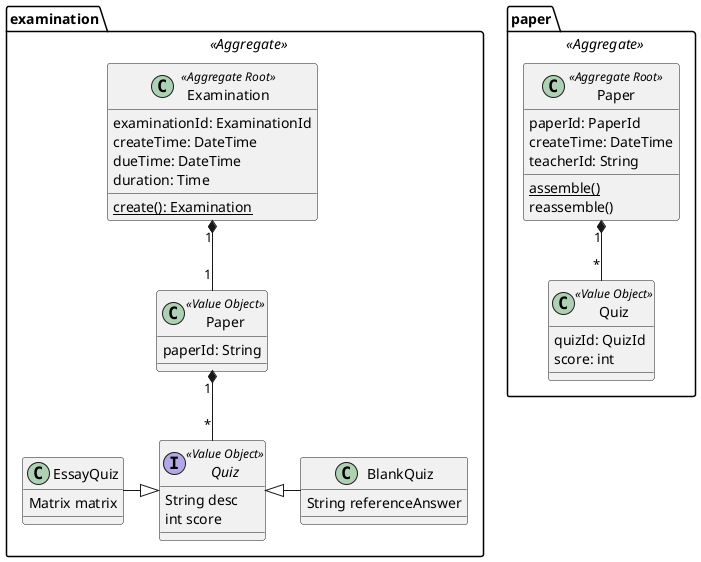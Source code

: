 @startuml


package paper <<Aggregate>> {
    class Paper <<Aggregate Root>> {
        paperId: PaperId
        createTime: DateTime
        teacherId: String
        {static} assemble()
        reassemble()
    }

    class "Quiz" as q1 <<Value Object>> {
        quizId: QuizId
        score: int
    }

    Paper "1" *-- "*" q1
}


package "examination" <<Aggregate>> {
        class Examination <<Aggregate Root>> {
            examinationId: ExaminationId
            createTime: DateTime
            dueTime: DateTime
            duration: Time
            {static} create(): Examination
        }

        class "Paper" as p2 <<Value Object>>{
            paperId: String
        }

        interface "Quiz" as q2 <<Value Object>>{
            String desc
            int score
        }

        class BlankQuiz {
            String referenceAnswer
        }

        class EssayQuiz {
            Matrix matrix
        }



        Examination "1" *-- "1" p2
        p2 "1" *-- "*" q2
        q2 <|-right- BlankQuiz
        q2 <|-left- EssayQuiz

    }
@enduml
